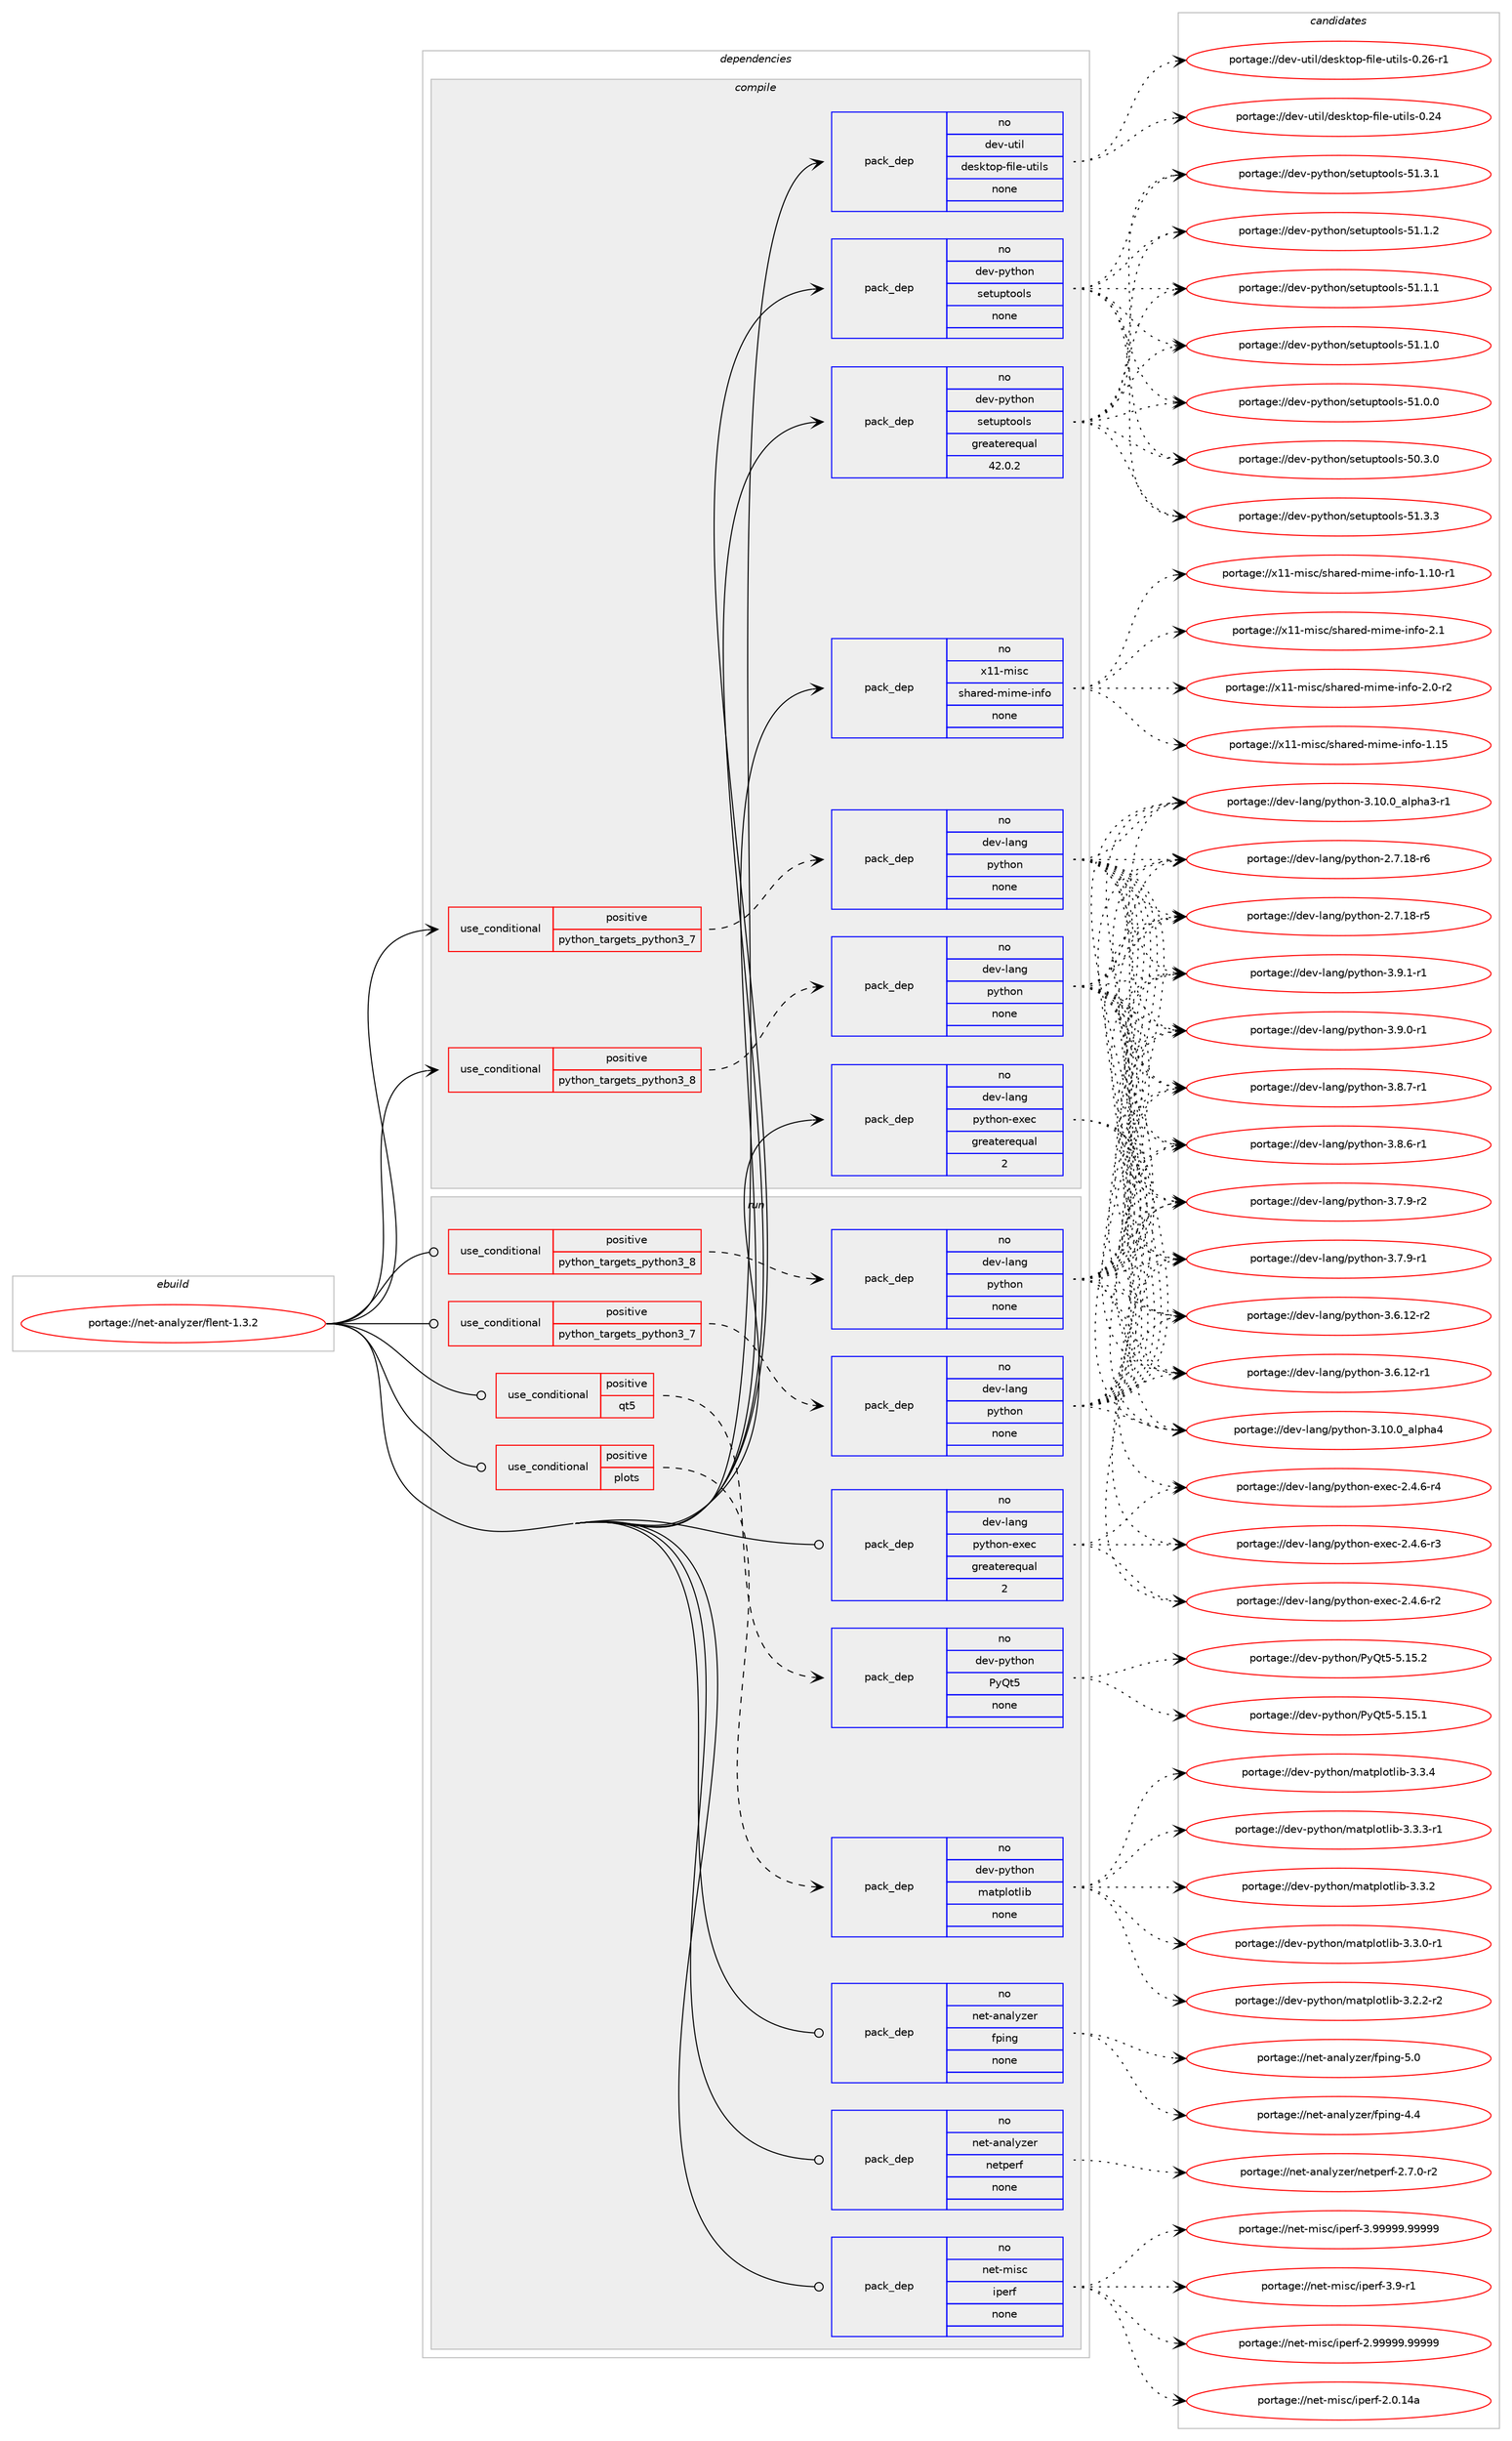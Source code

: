 digraph prolog {

# *************
# Graph options
# *************

newrank=true;
concentrate=true;
compound=true;
graph [rankdir=LR,fontname=Helvetica,fontsize=10,ranksep=1.5];#, ranksep=2.5, nodesep=0.2];
edge  [arrowhead=vee];
node  [fontname=Helvetica,fontsize=10];

# **********
# The ebuild
# **********

subgraph cluster_leftcol {
color=gray;
rank=same;
label=<<i>ebuild</i>>;
id [label="portage://net-analyzer/flent-1.3.2", color=red, width=4, href="../net-analyzer/flent-1.3.2.svg"];
}

# ****************
# The dependencies
# ****************

subgraph cluster_midcol {
color=gray;
label=<<i>dependencies</i>>;
subgraph cluster_compile {
fillcolor="#eeeeee";
style=filled;
label=<<i>compile</i>>;
subgraph cond10162 {
dependency32878 [label=<<TABLE BORDER="0" CELLBORDER="1" CELLSPACING="0" CELLPADDING="4"><TR><TD ROWSPAN="3" CELLPADDING="10">use_conditional</TD></TR><TR><TD>positive</TD></TR><TR><TD>python_targets_python3_7</TD></TR></TABLE>>, shape=none, color=red];
subgraph pack22426 {
dependency32879 [label=<<TABLE BORDER="0" CELLBORDER="1" CELLSPACING="0" CELLPADDING="4" WIDTH="220"><TR><TD ROWSPAN="6" CELLPADDING="30">pack_dep</TD></TR><TR><TD WIDTH="110">no</TD></TR><TR><TD>dev-lang</TD></TR><TR><TD>python</TD></TR><TR><TD>none</TD></TR><TR><TD></TD></TR></TABLE>>, shape=none, color=blue];
}
dependency32878:e -> dependency32879:w [weight=20,style="dashed",arrowhead="vee"];
}
id:e -> dependency32878:w [weight=20,style="solid",arrowhead="vee"];
subgraph cond10163 {
dependency32880 [label=<<TABLE BORDER="0" CELLBORDER="1" CELLSPACING="0" CELLPADDING="4"><TR><TD ROWSPAN="3" CELLPADDING="10">use_conditional</TD></TR><TR><TD>positive</TD></TR><TR><TD>python_targets_python3_8</TD></TR></TABLE>>, shape=none, color=red];
subgraph pack22427 {
dependency32881 [label=<<TABLE BORDER="0" CELLBORDER="1" CELLSPACING="0" CELLPADDING="4" WIDTH="220"><TR><TD ROWSPAN="6" CELLPADDING="30">pack_dep</TD></TR><TR><TD WIDTH="110">no</TD></TR><TR><TD>dev-lang</TD></TR><TR><TD>python</TD></TR><TR><TD>none</TD></TR><TR><TD></TD></TR></TABLE>>, shape=none, color=blue];
}
dependency32880:e -> dependency32881:w [weight=20,style="dashed",arrowhead="vee"];
}
id:e -> dependency32880:w [weight=20,style="solid",arrowhead="vee"];
subgraph pack22428 {
dependency32882 [label=<<TABLE BORDER="0" CELLBORDER="1" CELLSPACING="0" CELLPADDING="4" WIDTH="220"><TR><TD ROWSPAN="6" CELLPADDING="30">pack_dep</TD></TR><TR><TD WIDTH="110">no</TD></TR><TR><TD>dev-lang</TD></TR><TR><TD>python-exec</TD></TR><TR><TD>greaterequal</TD></TR><TR><TD>2</TD></TR></TABLE>>, shape=none, color=blue];
}
id:e -> dependency32882:w [weight=20,style="solid",arrowhead="vee"];
subgraph pack22429 {
dependency32883 [label=<<TABLE BORDER="0" CELLBORDER="1" CELLSPACING="0" CELLPADDING="4" WIDTH="220"><TR><TD ROWSPAN="6" CELLPADDING="30">pack_dep</TD></TR><TR><TD WIDTH="110">no</TD></TR><TR><TD>dev-python</TD></TR><TR><TD>setuptools</TD></TR><TR><TD>greaterequal</TD></TR><TR><TD>42.0.2</TD></TR></TABLE>>, shape=none, color=blue];
}
id:e -> dependency32883:w [weight=20,style="solid",arrowhead="vee"];
subgraph pack22430 {
dependency32884 [label=<<TABLE BORDER="0" CELLBORDER="1" CELLSPACING="0" CELLPADDING="4" WIDTH="220"><TR><TD ROWSPAN="6" CELLPADDING="30">pack_dep</TD></TR><TR><TD WIDTH="110">no</TD></TR><TR><TD>dev-python</TD></TR><TR><TD>setuptools</TD></TR><TR><TD>none</TD></TR><TR><TD></TD></TR></TABLE>>, shape=none, color=blue];
}
id:e -> dependency32884:w [weight=20,style="solid",arrowhead="vee"];
subgraph pack22431 {
dependency32885 [label=<<TABLE BORDER="0" CELLBORDER="1" CELLSPACING="0" CELLPADDING="4" WIDTH="220"><TR><TD ROWSPAN="6" CELLPADDING="30">pack_dep</TD></TR><TR><TD WIDTH="110">no</TD></TR><TR><TD>dev-util</TD></TR><TR><TD>desktop-file-utils</TD></TR><TR><TD>none</TD></TR><TR><TD></TD></TR></TABLE>>, shape=none, color=blue];
}
id:e -> dependency32885:w [weight=20,style="solid",arrowhead="vee"];
subgraph pack22432 {
dependency32886 [label=<<TABLE BORDER="0" CELLBORDER="1" CELLSPACING="0" CELLPADDING="4" WIDTH="220"><TR><TD ROWSPAN="6" CELLPADDING="30">pack_dep</TD></TR><TR><TD WIDTH="110">no</TD></TR><TR><TD>x11-misc</TD></TR><TR><TD>shared-mime-info</TD></TR><TR><TD>none</TD></TR><TR><TD></TD></TR></TABLE>>, shape=none, color=blue];
}
id:e -> dependency32886:w [weight=20,style="solid",arrowhead="vee"];
}
subgraph cluster_compileandrun {
fillcolor="#eeeeee";
style=filled;
label=<<i>compile and run</i>>;
}
subgraph cluster_run {
fillcolor="#eeeeee";
style=filled;
label=<<i>run</i>>;
subgraph cond10164 {
dependency32887 [label=<<TABLE BORDER="0" CELLBORDER="1" CELLSPACING="0" CELLPADDING="4"><TR><TD ROWSPAN="3" CELLPADDING="10">use_conditional</TD></TR><TR><TD>positive</TD></TR><TR><TD>plots</TD></TR></TABLE>>, shape=none, color=red];
subgraph pack22433 {
dependency32888 [label=<<TABLE BORDER="0" CELLBORDER="1" CELLSPACING="0" CELLPADDING="4" WIDTH="220"><TR><TD ROWSPAN="6" CELLPADDING="30">pack_dep</TD></TR><TR><TD WIDTH="110">no</TD></TR><TR><TD>dev-python</TD></TR><TR><TD>matplotlib</TD></TR><TR><TD>none</TD></TR><TR><TD></TD></TR></TABLE>>, shape=none, color=blue];
}
dependency32887:e -> dependency32888:w [weight=20,style="dashed",arrowhead="vee"];
}
id:e -> dependency32887:w [weight=20,style="solid",arrowhead="odot"];
subgraph cond10165 {
dependency32889 [label=<<TABLE BORDER="0" CELLBORDER="1" CELLSPACING="0" CELLPADDING="4"><TR><TD ROWSPAN="3" CELLPADDING="10">use_conditional</TD></TR><TR><TD>positive</TD></TR><TR><TD>python_targets_python3_7</TD></TR></TABLE>>, shape=none, color=red];
subgraph pack22434 {
dependency32890 [label=<<TABLE BORDER="0" CELLBORDER="1" CELLSPACING="0" CELLPADDING="4" WIDTH="220"><TR><TD ROWSPAN="6" CELLPADDING="30">pack_dep</TD></TR><TR><TD WIDTH="110">no</TD></TR><TR><TD>dev-lang</TD></TR><TR><TD>python</TD></TR><TR><TD>none</TD></TR><TR><TD></TD></TR></TABLE>>, shape=none, color=blue];
}
dependency32889:e -> dependency32890:w [weight=20,style="dashed",arrowhead="vee"];
}
id:e -> dependency32889:w [weight=20,style="solid",arrowhead="odot"];
subgraph cond10166 {
dependency32891 [label=<<TABLE BORDER="0" CELLBORDER="1" CELLSPACING="0" CELLPADDING="4"><TR><TD ROWSPAN="3" CELLPADDING="10">use_conditional</TD></TR><TR><TD>positive</TD></TR><TR><TD>python_targets_python3_8</TD></TR></TABLE>>, shape=none, color=red];
subgraph pack22435 {
dependency32892 [label=<<TABLE BORDER="0" CELLBORDER="1" CELLSPACING="0" CELLPADDING="4" WIDTH="220"><TR><TD ROWSPAN="6" CELLPADDING="30">pack_dep</TD></TR><TR><TD WIDTH="110">no</TD></TR><TR><TD>dev-lang</TD></TR><TR><TD>python</TD></TR><TR><TD>none</TD></TR><TR><TD></TD></TR></TABLE>>, shape=none, color=blue];
}
dependency32891:e -> dependency32892:w [weight=20,style="dashed",arrowhead="vee"];
}
id:e -> dependency32891:w [weight=20,style="solid",arrowhead="odot"];
subgraph cond10167 {
dependency32893 [label=<<TABLE BORDER="0" CELLBORDER="1" CELLSPACING="0" CELLPADDING="4"><TR><TD ROWSPAN="3" CELLPADDING="10">use_conditional</TD></TR><TR><TD>positive</TD></TR><TR><TD>qt5</TD></TR></TABLE>>, shape=none, color=red];
subgraph pack22436 {
dependency32894 [label=<<TABLE BORDER="0" CELLBORDER="1" CELLSPACING="0" CELLPADDING="4" WIDTH="220"><TR><TD ROWSPAN="6" CELLPADDING="30">pack_dep</TD></TR><TR><TD WIDTH="110">no</TD></TR><TR><TD>dev-python</TD></TR><TR><TD>PyQt5</TD></TR><TR><TD>none</TD></TR><TR><TD></TD></TR></TABLE>>, shape=none, color=blue];
}
dependency32893:e -> dependency32894:w [weight=20,style="dashed",arrowhead="vee"];
}
id:e -> dependency32893:w [weight=20,style="solid",arrowhead="odot"];
subgraph pack22437 {
dependency32895 [label=<<TABLE BORDER="0" CELLBORDER="1" CELLSPACING="0" CELLPADDING="4" WIDTH="220"><TR><TD ROWSPAN="6" CELLPADDING="30">pack_dep</TD></TR><TR><TD WIDTH="110">no</TD></TR><TR><TD>dev-lang</TD></TR><TR><TD>python-exec</TD></TR><TR><TD>greaterequal</TD></TR><TR><TD>2</TD></TR></TABLE>>, shape=none, color=blue];
}
id:e -> dependency32895:w [weight=20,style="solid",arrowhead="odot"];
subgraph pack22438 {
dependency32896 [label=<<TABLE BORDER="0" CELLBORDER="1" CELLSPACING="0" CELLPADDING="4" WIDTH="220"><TR><TD ROWSPAN="6" CELLPADDING="30">pack_dep</TD></TR><TR><TD WIDTH="110">no</TD></TR><TR><TD>net-analyzer</TD></TR><TR><TD>fping</TD></TR><TR><TD>none</TD></TR><TR><TD></TD></TR></TABLE>>, shape=none, color=blue];
}
id:e -> dependency32896:w [weight=20,style="solid",arrowhead="odot"];
subgraph pack22439 {
dependency32897 [label=<<TABLE BORDER="0" CELLBORDER="1" CELLSPACING="0" CELLPADDING="4" WIDTH="220"><TR><TD ROWSPAN="6" CELLPADDING="30">pack_dep</TD></TR><TR><TD WIDTH="110">no</TD></TR><TR><TD>net-analyzer</TD></TR><TR><TD>netperf</TD></TR><TR><TD>none</TD></TR><TR><TD></TD></TR></TABLE>>, shape=none, color=blue];
}
id:e -> dependency32897:w [weight=20,style="solid",arrowhead="odot"];
subgraph pack22440 {
dependency32898 [label=<<TABLE BORDER="0" CELLBORDER="1" CELLSPACING="0" CELLPADDING="4" WIDTH="220"><TR><TD ROWSPAN="6" CELLPADDING="30">pack_dep</TD></TR><TR><TD WIDTH="110">no</TD></TR><TR><TD>net-misc</TD></TR><TR><TD>iperf</TD></TR><TR><TD>none</TD></TR><TR><TD></TD></TR></TABLE>>, shape=none, color=blue];
}
id:e -> dependency32898:w [weight=20,style="solid",arrowhead="odot"];
}
}

# **************
# The candidates
# **************

subgraph cluster_choices {
rank=same;
color=gray;
label=<<i>candidates</i>>;

subgraph choice22426 {
color=black;
nodesep=1;
choice1001011184510897110103471121211161041111104551465746494511449 [label="portage://dev-lang/python-3.9.1-r1", color=red, width=4,href="../dev-lang/python-3.9.1-r1.svg"];
choice1001011184510897110103471121211161041111104551465746484511449 [label="portage://dev-lang/python-3.9.0-r1", color=red, width=4,href="../dev-lang/python-3.9.0-r1.svg"];
choice1001011184510897110103471121211161041111104551465646554511449 [label="portage://dev-lang/python-3.8.7-r1", color=red, width=4,href="../dev-lang/python-3.8.7-r1.svg"];
choice1001011184510897110103471121211161041111104551465646544511449 [label="portage://dev-lang/python-3.8.6-r1", color=red, width=4,href="../dev-lang/python-3.8.6-r1.svg"];
choice1001011184510897110103471121211161041111104551465546574511450 [label="portage://dev-lang/python-3.7.9-r2", color=red, width=4,href="../dev-lang/python-3.7.9-r2.svg"];
choice1001011184510897110103471121211161041111104551465546574511449 [label="portage://dev-lang/python-3.7.9-r1", color=red, width=4,href="../dev-lang/python-3.7.9-r1.svg"];
choice100101118451089711010347112121116104111110455146544649504511450 [label="portage://dev-lang/python-3.6.12-r2", color=red, width=4,href="../dev-lang/python-3.6.12-r2.svg"];
choice100101118451089711010347112121116104111110455146544649504511449 [label="portage://dev-lang/python-3.6.12-r1", color=red, width=4,href="../dev-lang/python-3.6.12-r1.svg"];
choice1001011184510897110103471121211161041111104551464948464895971081121049752 [label="portage://dev-lang/python-3.10.0_alpha4", color=red, width=4,href="../dev-lang/python-3.10.0_alpha4.svg"];
choice10010111845108971101034711212111610411111045514649484648959710811210497514511449 [label="portage://dev-lang/python-3.10.0_alpha3-r1", color=red, width=4,href="../dev-lang/python-3.10.0_alpha3-r1.svg"];
choice100101118451089711010347112121116104111110455046554649564511454 [label="portage://dev-lang/python-2.7.18-r6", color=red, width=4,href="../dev-lang/python-2.7.18-r6.svg"];
choice100101118451089711010347112121116104111110455046554649564511453 [label="portage://dev-lang/python-2.7.18-r5", color=red, width=4,href="../dev-lang/python-2.7.18-r5.svg"];
dependency32879:e -> choice1001011184510897110103471121211161041111104551465746494511449:w [style=dotted,weight="100"];
dependency32879:e -> choice1001011184510897110103471121211161041111104551465746484511449:w [style=dotted,weight="100"];
dependency32879:e -> choice1001011184510897110103471121211161041111104551465646554511449:w [style=dotted,weight="100"];
dependency32879:e -> choice1001011184510897110103471121211161041111104551465646544511449:w [style=dotted,weight="100"];
dependency32879:e -> choice1001011184510897110103471121211161041111104551465546574511450:w [style=dotted,weight="100"];
dependency32879:e -> choice1001011184510897110103471121211161041111104551465546574511449:w [style=dotted,weight="100"];
dependency32879:e -> choice100101118451089711010347112121116104111110455146544649504511450:w [style=dotted,weight="100"];
dependency32879:e -> choice100101118451089711010347112121116104111110455146544649504511449:w [style=dotted,weight="100"];
dependency32879:e -> choice1001011184510897110103471121211161041111104551464948464895971081121049752:w [style=dotted,weight="100"];
dependency32879:e -> choice10010111845108971101034711212111610411111045514649484648959710811210497514511449:w [style=dotted,weight="100"];
dependency32879:e -> choice100101118451089711010347112121116104111110455046554649564511454:w [style=dotted,weight="100"];
dependency32879:e -> choice100101118451089711010347112121116104111110455046554649564511453:w [style=dotted,weight="100"];
}
subgraph choice22427 {
color=black;
nodesep=1;
choice1001011184510897110103471121211161041111104551465746494511449 [label="portage://dev-lang/python-3.9.1-r1", color=red, width=4,href="../dev-lang/python-3.9.1-r1.svg"];
choice1001011184510897110103471121211161041111104551465746484511449 [label="portage://dev-lang/python-3.9.0-r1", color=red, width=4,href="../dev-lang/python-3.9.0-r1.svg"];
choice1001011184510897110103471121211161041111104551465646554511449 [label="portage://dev-lang/python-3.8.7-r1", color=red, width=4,href="../dev-lang/python-3.8.7-r1.svg"];
choice1001011184510897110103471121211161041111104551465646544511449 [label="portage://dev-lang/python-3.8.6-r1", color=red, width=4,href="../dev-lang/python-3.8.6-r1.svg"];
choice1001011184510897110103471121211161041111104551465546574511450 [label="portage://dev-lang/python-3.7.9-r2", color=red, width=4,href="../dev-lang/python-3.7.9-r2.svg"];
choice1001011184510897110103471121211161041111104551465546574511449 [label="portage://dev-lang/python-3.7.9-r1", color=red, width=4,href="../dev-lang/python-3.7.9-r1.svg"];
choice100101118451089711010347112121116104111110455146544649504511450 [label="portage://dev-lang/python-3.6.12-r2", color=red, width=4,href="../dev-lang/python-3.6.12-r2.svg"];
choice100101118451089711010347112121116104111110455146544649504511449 [label="portage://dev-lang/python-3.6.12-r1", color=red, width=4,href="../dev-lang/python-3.6.12-r1.svg"];
choice1001011184510897110103471121211161041111104551464948464895971081121049752 [label="portage://dev-lang/python-3.10.0_alpha4", color=red, width=4,href="../dev-lang/python-3.10.0_alpha4.svg"];
choice10010111845108971101034711212111610411111045514649484648959710811210497514511449 [label="portage://dev-lang/python-3.10.0_alpha3-r1", color=red, width=4,href="../dev-lang/python-3.10.0_alpha3-r1.svg"];
choice100101118451089711010347112121116104111110455046554649564511454 [label="portage://dev-lang/python-2.7.18-r6", color=red, width=4,href="../dev-lang/python-2.7.18-r6.svg"];
choice100101118451089711010347112121116104111110455046554649564511453 [label="portage://dev-lang/python-2.7.18-r5", color=red, width=4,href="../dev-lang/python-2.7.18-r5.svg"];
dependency32881:e -> choice1001011184510897110103471121211161041111104551465746494511449:w [style=dotted,weight="100"];
dependency32881:e -> choice1001011184510897110103471121211161041111104551465746484511449:w [style=dotted,weight="100"];
dependency32881:e -> choice1001011184510897110103471121211161041111104551465646554511449:w [style=dotted,weight="100"];
dependency32881:e -> choice1001011184510897110103471121211161041111104551465646544511449:w [style=dotted,weight="100"];
dependency32881:e -> choice1001011184510897110103471121211161041111104551465546574511450:w [style=dotted,weight="100"];
dependency32881:e -> choice1001011184510897110103471121211161041111104551465546574511449:w [style=dotted,weight="100"];
dependency32881:e -> choice100101118451089711010347112121116104111110455146544649504511450:w [style=dotted,weight="100"];
dependency32881:e -> choice100101118451089711010347112121116104111110455146544649504511449:w [style=dotted,weight="100"];
dependency32881:e -> choice1001011184510897110103471121211161041111104551464948464895971081121049752:w [style=dotted,weight="100"];
dependency32881:e -> choice10010111845108971101034711212111610411111045514649484648959710811210497514511449:w [style=dotted,weight="100"];
dependency32881:e -> choice100101118451089711010347112121116104111110455046554649564511454:w [style=dotted,weight="100"];
dependency32881:e -> choice100101118451089711010347112121116104111110455046554649564511453:w [style=dotted,weight="100"];
}
subgraph choice22428 {
color=black;
nodesep=1;
choice10010111845108971101034711212111610411111045101120101994550465246544511452 [label="portage://dev-lang/python-exec-2.4.6-r4", color=red, width=4,href="../dev-lang/python-exec-2.4.6-r4.svg"];
choice10010111845108971101034711212111610411111045101120101994550465246544511451 [label="portage://dev-lang/python-exec-2.4.6-r3", color=red, width=4,href="../dev-lang/python-exec-2.4.6-r3.svg"];
choice10010111845108971101034711212111610411111045101120101994550465246544511450 [label="portage://dev-lang/python-exec-2.4.6-r2", color=red, width=4,href="../dev-lang/python-exec-2.4.6-r2.svg"];
dependency32882:e -> choice10010111845108971101034711212111610411111045101120101994550465246544511452:w [style=dotted,weight="100"];
dependency32882:e -> choice10010111845108971101034711212111610411111045101120101994550465246544511451:w [style=dotted,weight="100"];
dependency32882:e -> choice10010111845108971101034711212111610411111045101120101994550465246544511450:w [style=dotted,weight="100"];
}
subgraph choice22429 {
color=black;
nodesep=1;
choice100101118451121211161041111104711510111611711211611111110811545534946514651 [label="portage://dev-python/setuptools-51.3.3", color=red, width=4,href="../dev-python/setuptools-51.3.3.svg"];
choice100101118451121211161041111104711510111611711211611111110811545534946514649 [label="portage://dev-python/setuptools-51.3.1", color=red, width=4,href="../dev-python/setuptools-51.3.1.svg"];
choice100101118451121211161041111104711510111611711211611111110811545534946494650 [label="portage://dev-python/setuptools-51.1.2", color=red, width=4,href="../dev-python/setuptools-51.1.2.svg"];
choice100101118451121211161041111104711510111611711211611111110811545534946494649 [label="portage://dev-python/setuptools-51.1.1", color=red, width=4,href="../dev-python/setuptools-51.1.1.svg"];
choice100101118451121211161041111104711510111611711211611111110811545534946494648 [label="portage://dev-python/setuptools-51.1.0", color=red, width=4,href="../dev-python/setuptools-51.1.0.svg"];
choice100101118451121211161041111104711510111611711211611111110811545534946484648 [label="portage://dev-python/setuptools-51.0.0", color=red, width=4,href="../dev-python/setuptools-51.0.0.svg"];
choice100101118451121211161041111104711510111611711211611111110811545534846514648 [label="portage://dev-python/setuptools-50.3.0", color=red, width=4,href="../dev-python/setuptools-50.3.0.svg"];
dependency32883:e -> choice100101118451121211161041111104711510111611711211611111110811545534946514651:w [style=dotted,weight="100"];
dependency32883:e -> choice100101118451121211161041111104711510111611711211611111110811545534946514649:w [style=dotted,weight="100"];
dependency32883:e -> choice100101118451121211161041111104711510111611711211611111110811545534946494650:w [style=dotted,weight="100"];
dependency32883:e -> choice100101118451121211161041111104711510111611711211611111110811545534946494649:w [style=dotted,weight="100"];
dependency32883:e -> choice100101118451121211161041111104711510111611711211611111110811545534946494648:w [style=dotted,weight="100"];
dependency32883:e -> choice100101118451121211161041111104711510111611711211611111110811545534946484648:w [style=dotted,weight="100"];
dependency32883:e -> choice100101118451121211161041111104711510111611711211611111110811545534846514648:w [style=dotted,weight="100"];
}
subgraph choice22430 {
color=black;
nodesep=1;
choice100101118451121211161041111104711510111611711211611111110811545534946514651 [label="portage://dev-python/setuptools-51.3.3", color=red, width=4,href="../dev-python/setuptools-51.3.3.svg"];
choice100101118451121211161041111104711510111611711211611111110811545534946514649 [label="portage://dev-python/setuptools-51.3.1", color=red, width=4,href="../dev-python/setuptools-51.3.1.svg"];
choice100101118451121211161041111104711510111611711211611111110811545534946494650 [label="portage://dev-python/setuptools-51.1.2", color=red, width=4,href="../dev-python/setuptools-51.1.2.svg"];
choice100101118451121211161041111104711510111611711211611111110811545534946494649 [label="portage://dev-python/setuptools-51.1.1", color=red, width=4,href="../dev-python/setuptools-51.1.1.svg"];
choice100101118451121211161041111104711510111611711211611111110811545534946494648 [label="portage://dev-python/setuptools-51.1.0", color=red, width=4,href="../dev-python/setuptools-51.1.0.svg"];
choice100101118451121211161041111104711510111611711211611111110811545534946484648 [label="portage://dev-python/setuptools-51.0.0", color=red, width=4,href="../dev-python/setuptools-51.0.0.svg"];
choice100101118451121211161041111104711510111611711211611111110811545534846514648 [label="portage://dev-python/setuptools-50.3.0", color=red, width=4,href="../dev-python/setuptools-50.3.0.svg"];
dependency32884:e -> choice100101118451121211161041111104711510111611711211611111110811545534946514651:w [style=dotted,weight="100"];
dependency32884:e -> choice100101118451121211161041111104711510111611711211611111110811545534946514649:w [style=dotted,weight="100"];
dependency32884:e -> choice100101118451121211161041111104711510111611711211611111110811545534946494650:w [style=dotted,weight="100"];
dependency32884:e -> choice100101118451121211161041111104711510111611711211611111110811545534946494649:w [style=dotted,weight="100"];
dependency32884:e -> choice100101118451121211161041111104711510111611711211611111110811545534946494648:w [style=dotted,weight="100"];
dependency32884:e -> choice100101118451121211161041111104711510111611711211611111110811545534946484648:w [style=dotted,weight="100"];
dependency32884:e -> choice100101118451121211161041111104711510111611711211611111110811545534846514648:w [style=dotted,weight="100"];
}
subgraph choice22431 {
color=black;
nodesep=1;
choice1001011184511711610510847100101115107116111112451021051081014511711610510811545484650544511449 [label="portage://dev-util/desktop-file-utils-0.26-r1", color=red, width=4,href="../dev-util/desktop-file-utils-0.26-r1.svg"];
choice100101118451171161051084710010111510711611111245102105108101451171161051081154548465052 [label="portage://dev-util/desktop-file-utils-0.24", color=red, width=4,href="../dev-util/desktop-file-utils-0.24.svg"];
dependency32885:e -> choice1001011184511711610510847100101115107116111112451021051081014511711610510811545484650544511449:w [style=dotted,weight="100"];
dependency32885:e -> choice100101118451171161051084710010111510711611111245102105108101451171161051081154548465052:w [style=dotted,weight="100"];
}
subgraph choice22432 {
color=black;
nodesep=1;
choice120494945109105115994711510497114101100451091051091014510511010211145504649 [label="portage://x11-misc/shared-mime-info-2.1", color=red, width=4,href="../x11-misc/shared-mime-info-2.1.svg"];
choice1204949451091051159947115104971141011004510910510910145105110102111455046484511450 [label="portage://x11-misc/shared-mime-info-2.0-r2", color=red, width=4,href="../x11-misc/shared-mime-info-2.0-r2.svg"];
choice12049494510910511599471151049711410110045109105109101451051101021114549464953 [label="portage://x11-misc/shared-mime-info-1.15", color=red, width=4,href="../x11-misc/shared-mime-info-1.15.svg"];
choice120494945109105115994711510497114101100451091051091014510511010211145494649484511449 [label="portage://x11-misc/shared-mime-info-1.10-r1", color=red, width=4,href="../x11-misc/shared-mime-info-1.10-r1.svg"];
dependency32886:e -> choice120494945109105115994711510497114101100451091051091014510511010211145504649:w [style=dotted,weight="100"];
dependency32886:e -> choice1204949451091051159947115104971141011004510910510910145105110102111455046484511450:w [style=dotted,weight="100"];
dependency32886:e -> choice12049494510910511599471151049711410110045109105109101451051101021114549464953:w [style=dotted,weight="100"];
dependency32886:e -> choice120494945109105115994711510497114101100451091051091014510511010211145494649484511449:w [style=dotted,weight="100"];
}
subgraph choice22433 {
color=black;
nodesep=1;
choice10010111845112121116104111110471099711611210811111610810598455146514652 [label="portage://dev-python/matplotlib-3.3.4", color=red, width=4,href="../dev-python/matplotlib-3.3.4.svg"];
choice100101118451121211161041111104710997116112108111116108105984551465146514511449 [label="portage://dev-python/matplotlib-3.3.3-r1", color=red, width=4,href="../dev-python/matplotlib-3.3.3-r1.svg"];
choice10010111845112121116104111110471099711611210811111610810598455146514650 [label="portage://dev-python/matplotlib-3.3.2", color=red, width=4,href="../dev-python/matplotlib-3.3.2.svg"];
choice100101118451121211161041111104710997116112108111116108105984551465146484511449 [label="portage://dev-python/matplotlib-3.3.0-r1", color=red, width=4,href="../dev-python/matplotlib-3.3.0-r1.svg"];
choice100101118451121211161041111104710997116112108111116108105984551465046504511450 [label="portage://dev-python/matplotlib-3.2.2-r2", color=red, width=4,href="../dev-python/matplotlib-3.2.2-r2.svg"];
dependency32888:e -> choice10010111845112121116104111110471099711611210811111610810598455146514652:w [style=dotted,weight="100"];
dependency32888:e -> choice100101118451121211161041111104710997116112108111116108105984551465146514511449:w [style=dotted,weight="100"];
dependency32888:e -> choice10010111845112121116104111110471099711611210811111610810598455146514650:w [style=dotted,weight="100"];
dependency32888:e -> choice100101118451121211161041111104710997116112108111116108105984551465146484511449:w [style=dotted,weight="100"];
dependency32888:e -> choice100101118451121211161041111104710997116112108111116108105984551465046504511450:w [style=dotted,weight="100"];
}
subgraph choice22434 {
color=black;
nodesep=1;
choice1001011184510897110103471121211161041111104551465746494511449 [label="portage://dev-lang/python-3.9.1-r1", color=red, width=4,href="../dev-lang/python-3.9.1-r1.svg"];
choice1001011184510897110103471121211161041111104551465746484511449 [label="portage://dev-lang/python-3.9.0-r1", color=red, width=4,href="../dev-lang/python-3.9.0-r1.svg"];
choice1001011184510897110103471121211161041111104551465646554511449 [label="portage://dev-lang/python-3.8.7-r1", color=red, width=4,href="../dev-lang/python-3.8.7-r1.svg"];
choice1001011184510897110103471121211161041111104551465646544511449 [label="portage://dev-lang/python-3.8.6-r1", color=red, width=4,href="../dev-lang/python-3.8.6-r1.svg"];
choice1001011184510897110103471121211161041111104551465546574511450 [label="portage://dev-lang/python-3.7.9-r2", color=red, width=4,href="../dev-lang/python-3.7.9-r2.svg"];
choice1001011184510897110103471121211161041111104551465546574511449 [label="portage://dev-lang/python-3.7.9-r1", color=red, width=4,href="../dev-lang/python-3.7.9-r1.svg"];
choice100101118451089711010347112121116104111110455146544649504511450 [label="portage://dev-lang/python-3.6.12-r2", color=red, width=4,href="../dev-lang/python-3.6.12-r2.svg"];
choice100101118451089711010347112121116104111110455146544649504511449 [label="portage://dev-lang/python-3.6.12-r1", color=red, width=4,href="../dev-lang/python-3.6.12-r1.svg"];
choice1001011184510897110103471121211161041111104551464948464895971081121049752 [label="portage://dev-lang/python-3.10.0_alpha4", color=red, width=4,href="../dev-lang/python-3.10.0_alpha4.svg"];
choice10010111845108971101034711212111610411111045514649484648959710811210497514511449 [label="portage://dev-lang/python-3.10.0_alpha3-r1", color=red, width=4,href="../dev-lang/python-3.10.0_alpha3-r1.svg"];
choice100101118451089711010347112121116104111110455046554649564511454 [label="portage://dev-lang/python-2.7.18-r6", color=red, width=4,href="../dev-lang/python-2.7.18-r6.svg"];
choice100101118451089711010347112121116104111110455046554649564511453 [label="portage://dev-lang/python-2.7.18-r5", color=red, width=4,href="../dev-lang/python-2.7.18-r5.svg"];
dependency32890:e -> choice1001011184510897110103471121211161041111104551465746494511449:w [style=dotted,weight="100"];
dependency32890:e -> choice1001011184510897110103471121211161041111104551465746484511449:w [style=dotted,weight="100"];
dependency32890:e -> choice1001011184510897110103471121211161041111104551465646554511449:w [style=dotted,weight="100"];
dependency32890:e -> choice1001011184510897110103471121211161041111104551465646544511449:w [style=dotted,weight="100"];
dependency32890:e -> choice1001011184510897110103471121211161041111104551465546574511450:w [style=dotted,weight="100"];
dependency32890:e -> choice1001011184510897110103471121211161041111104551465546574511449:w [style=dotted,weight="100"];
dependency32890:e -> choice100101118451089711010347112121116104111110455146544649504511450:w [style=dotted,weight="100"];
dependency32890:e -> choice100101118451089711010347112121116104111110455146544649504511449:w [style=dotted,weight="100"];
dependency32890:e -> choice1001011184510897110103471121211161041111104551464948464895971081121049752:w [style=dotted,weight="100"];
dependency32890:e -> choice10010111845108971101034711212111610411111045514649484648959710811210497514511449:w [style=dotted,weight="100"];
dependency32890:e -> choice100101118451089711010347112121116104111110455046554649564511454:w [style=dotted,weight="100"];
dependency32890:e -> choice100101118451089711010347112121116104111110455046554649564511453:w [style=dotted,weight="100"];
}
subgraph choice22435 {
color=black;
nodesep=1;
choice1001011184510897110103471121211161041111104551465746494511449 [label="portage://dev-lang/python-3.9.1-r1", color=red, width=4,href="../dev-lang/python-3.9.1-r1.svg"];
choice1001011184510897110103471121211161041111104551465746484511449 [label="portage://dev-lang/python-3.9.0-r1", color=red, width=4,href="../dev-lang/python-3.9.0-r1.svg"];
choice1001011184510897110103471121211161041111104551465646554511449 [label="portage://dev-lang/python-3.8.7-r1", color=red, width=4,href="../dev-lang/python-3.8.7-r1.svg"];
choice1001011184510897110103471121211161041111104551465646544511449 [label="portage://dev-lang/python-3.8.6-r1", color=red, width=4,href="../dev-lang/python-3.8.6-r1.svg"];
choice1001011184510897110103471121211161041111104551465546574511450 [label="portage://dev-lang/python-3.7.9-r2", color=red, width=4,href="../dev-lang/python-3.7.9-r2.svg"];
choice1001011184510897110103471121211161041111104551465546574511449 [label="portage://dev-lang/python-3.7.9-r1", color=red, width=4,href="../dev-lang/python-3.7.9-r1.svg"];
choice100101118451089711010347112121116104111110455146544649504511450 [label="portage://dev-lang/python-3.6.12-r2", color=red, width=4,href="../dev-lang/python-3.6.12-r2.svg"];
choice100101118451089711010347112121116104111110455146544649504511449 [label="portage://dev-lang/python-3.6.12-r1", color=red, width=4,href="../dev-lang/python-3.6.12-r1.svg"];
choice1001011184510897110103471121211161041111104551464948464895971081121049752 [label="portage://dev-lang/python-3.10.0_alpha4", color=red, width=4,href="../dev-lang/python-3.10.0_alpha4.svg"];
choice10010111845108971101034711212111610411111045514649484648959710811210497514511449 [label="portage://dev-lang/python-3.10.0_alpha3-r1", color=red, width=4,href="../dev-lang/python-3.10.0_alpha3-r1.svg"];
choice100101118451089711010347112121116104111110455046554649564511454 [label="portage://dev-lang/python-2.7.18-r6", color=red, width=4,href="../dev-lang/python-2.7.18-r6.svg"];
choice100101118451089711010347112121116104111110455046554649564511453 [label="portage://dev-lang/python-2.7.18-r5", color=red, width=4,href="../dev-lang/python-2.7.18-r5.svg"];
dependency32892:e -> choice1001011184510897110103471121211161041111104551465746494511449:w [style=dotted,weight="100"];
dependency32892:e -> choice1001011184510897110103471121211161041111104551465746484511449:w [style=dotted,weight="100"];
dependency32892:e -> choice1001011184510897110103471121211161041111104551465646554511449:w [style=dotted,weight="100"];
dependency32892:e -> choice1001011184510897110103471121211161041111104551465646544511449:w [style=dotted,weight="100"];
dependency32892:e -> choice1001011184510897110103471121211161041111104551465546574511450:w [style=dotted,weight="100"];
dependency32892:e -> choice1001011184510897110103471121211161041111104551465546574511449:w [style=dotted,weight="100"];
dependency32892:e -> choice100101118451089711010347112121116104111110455146544649504511450:w [style=dotted,weight="100"];
dependency32892:e -> choice100101118451089711010347112121116104111110455146544649504511449:w [style=dotted,weight="100"];
dependency32892:e -> choice1001011184510897110103471121211161041111104551464948464895971081121049752:w [style=dotted,weight="100"];
dependency32892:e -> choice10010111845108971101034711212111610411111045514649484648959710811210497514511449:w [style=dotted,weight="100"];
dependency32892:e -> choice100101118451089711010347112121116104111110455046554649564511454:w [style=dotted,weight="100"];
dependency32892:e -> choice100101118451089711010347112121116104111110455046554649564511453:w [style=dotted,weight="100"];
}
subgraph choice22436 {
color=black;
nodesep=1;
choice100101118451121211161041111104780121811165345534649534650 [label="portage://dev-python/PyQt5-5.15.2", color=red, width=4,href="../dev-python/PyQt5-5.15.2.svg"];
choice100101118451121211161041111104780121811165345534649534649 [label="portage://dev-python/PyQt5-5.15.1", color=red, width=4,href="../dev-python/PyQt5-5.15.1.svg"];
dependency32894:e -> choice100101118451121211161041111104780121811165345534649534650:w [style=dotted,weight="100"];
dependency32894:e -> choice100101118451121211161041111104780121811165345534649534649:w [style=dotted,weight="100"];
}
subgraph choice22437 {
color=black;
nodesep=1;
choice10010111845108971101034711212111610411111045101120101994550465246544511452 [label="portage://dev-lang/python-exec-2.4.6-r4", color=red, width=4,href="../dev-lang/python-exec-2.4.6-r4.svg"];
choice10010111845108971101034711212111610411111045101120101994550465246544511451 [label="portage://dev-lang/python-exec-2.4.6-r3", color=red, width=4,href="../dev-lang/python-exec-2.4.6-r3.svg"];
choice10010111845108971101034711212111610411111045101120101994550465246544511450 [label="portage://dev-lang/python-exec-2.4.6-r2", color=red, width=4,href="../dev-lang/python-exec-2.4.6-r2.svg"];
dependency32895:e -> choice10010111845108971101034711212111610411111045101120101994550465246544511452:w [style=dotted,weight="100"];
dependency32895:e -> choice10010111845108971101034711212111610411111045101120101994550465246544511451:w [style=dotted,weight="100"];
dependency32895:e -> choice10010111845108971101034711212111610411111045101120101994550465246544511450:w [style=dotted,weight="100"];
}
subgraph choice22438 {
color=black;
nodesep=1;
choice1101011164597110971081211221011144710211210511010345534648 [label="portage://net-analyzer/fping-5.0", color=red, width=4,href="../net-analyzer/fping-5.0.svg"];
choice1101011164597110971081211221011144710211210511010345524652 [label="portage://net-analyzer/fping-4.4", color=red, width=4,href="../net-analyzer/fping-4.4.svg"];
dependency32896:e -> choice1101011164597110971081211221011144710211210511010345534648:w [style=dotted,weight="100"];
dependency32896:e -> choice1101011164597110971081211221011144710211210511010345524652:w [style=dotted,weight="100"];
}
subgraph choice22439 {
color=black;
nodesep=1;
choice110101116459711097108121122101114471101011161121011141024550465546484511450 [label="portage://net-analyzer/netperf-2.7.0-r2", color=red, width=4,href="../net-analyzer/netperf-2.7.0-r2.svg"];
dependency32897:e -> choice110101116459711097108121122101114471101011161121011141024550465546484511450:w [style=dotted,weight="100"];
}
subgraph choice22440 {
color=black;
nodesep=1;
choice1101011164510910511599471051121011141024551465757575757465757575757 [label="portage://net-misc/iperf-3.99999.99999", color=red, width=4,href="../net-misc/iperf-3.99999.99999.svg"];
choice110101116451091051159947105112101114102455146574511449 [label="portage://net-misc/iperf-3.9-r1", color=red, width=4,href="../net-misc/iperf-3.9-r1.svg"];
choice1101011164510910511599471051121011141024550465757575757465757575757 [label="portage://net-misc/iperf-2.99999.99999", color=red, width=4,href="../net-misc/iperf-2.99999.99999.svg"];
choice1101011164510910511599471051121011141024550464846495297 [label="portage://net-misc/iperf-2.0.14a", color=red, width=4,href="../net-misc/iperf-2.0.14a.svg"];
dependency32898:e -> choice1101011164510910511599471051121011141024551465757575757465757575757:w [style=dotted,weight="100"];
dependency32898:e -> choice110101116451091051159947105112101114102455146574511449:w [style=dotted,weight="100"];
dependency32898:e -> choice1101011164510910511599471051121011141024550465757575757465757575757:w [style=dotted,weight="100"];
dependency32898:e -> choice1101011164510910511599471051121011141024550464846495297:w [style=dotted,weight="100"];
}
}

}

